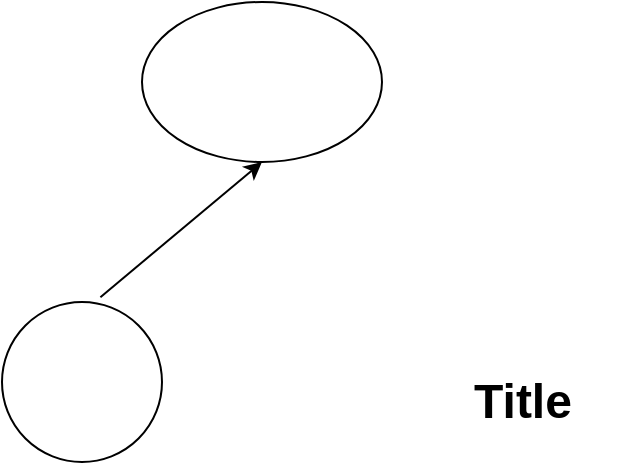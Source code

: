 <mxfile version="20.0.4" type="github">
  <diagram id="TejYX9Ev7-qmLWqWdCMC" name="Page-1">
    <mxGraphModel dx="1227" dy="751" grid="1" gridSize="10" guides="1" tooltips="1" connect="1" arrows="1" fold="1" page="1" pageScale="1" pageWidth="827" pageHeight="1169" math="0" shadow="0">
      <root>
        <mxCell id="0" />
        <mxCell id="1" parent="0" />
        <mxCell id="kj_sC6szJN0n8IAuvpqt-1" value="" style="ellipse;whiteSpace=wrap;html=1;" parent="1" vertex="1">
          <mxGeometry x="220" y="180" width="120" height="80" as="geometry" />
        </mxCell>
        <mxCell id="kj_sC6szJN0n8IAuvpqt-2" value="" style="ellipse;whiteSpace=wrap;html=1;aspect=fixed;" parent="1" vertex="1">
          <mxGeometry x="150" y="330" width="80" height="80" as="geometry" />
        </mxCell>
        <mxCell id="kj_sC6szJN0n8IAuvpqt-3" value="" style="endArrow=classic;html=1;rounded=0;exitX=0.615;exitY=-0.03;exitDx=0;exitDy=0;exitPerimeter=0;entryX=0.5;entryY=1;entryDx=0;entryDy=0;" parent="1" source="kj_sC6szJN0n8IAuvpqt-2" target="kj_sC6szJN0n8IAuvpqt-1" edge="1">
          <mxGeometry width="50" height="50" relative="1" as="geometry">
            <mxPoint x="200" y="300" as="sourcePoint" />
            <mxPoint x="250" y="250" as="targetPoint" />
          </mxGeometry>
        </mxCell>
        <mxCell id="kj_sC6szJN0n8IAuvpqt-4" value="Title" style="text;strokeColor=none;fillColor=none;html=1;fontSize=24;fontStyle=1;verticalAlign=middle;align=center;" parent="1" vertex="1">
          <mxGeometry x="360" y="360" width="100" height="40" as="geometry" />
        </mxCell>
      </root>
    </mxGraphModel>
  </diagram>
</mxfile>
